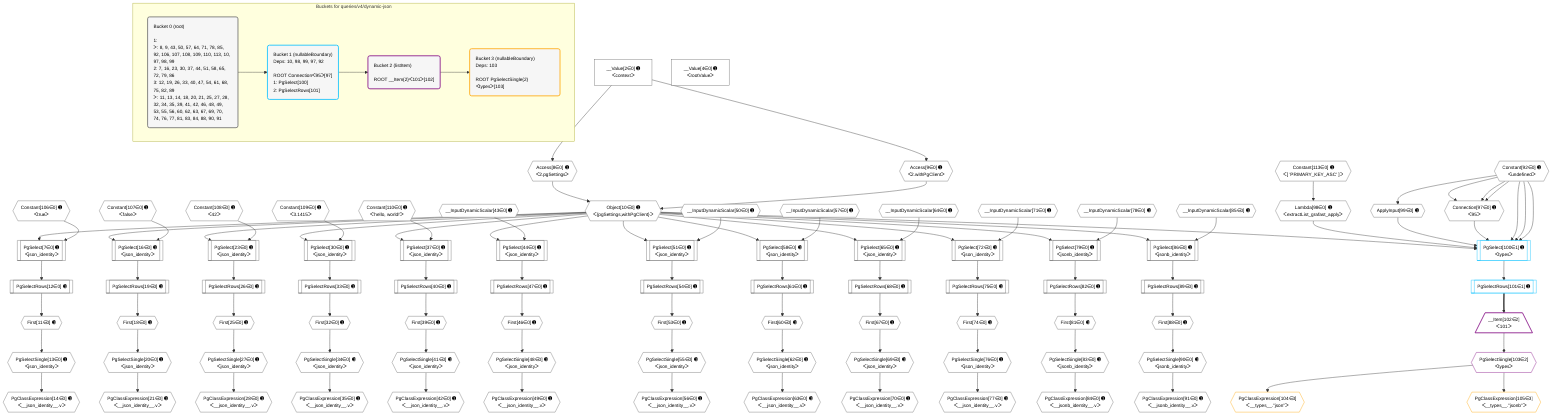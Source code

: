 %%{init: {'themeVariables': { 'fontSize': '12px'}}}%%
graph TD
    classDef path fill:#eee,stroke:#000,color:#000
    classDef plan fill:#fff,stroke-width:1px,color:#000
    classDef itemplan fill:#fff,stroke-width:2px,color:#000
    classDef unbatchedplan fill:#dff,stroke-width:1px,color:#000
    classDef sideeffectplan fill:#fcc,stroke-width:2px,color:#000
    classDef bucket fill:#f6f6f6,color:#000,stroke-width:2px,text-align:left


    %% plan dependencies
    Connection97{{"Connection[97∈0] ➊<br />ᐸ95ᐳ"}}:::plan
    Constant92{{"Constant[92∈0] ➊<br />ᐸundefinedᐳ"}}:::plan
    Constant92 & Constant92 & Constant92 --> Connection97
    PgSelect7[["PgSelect[7∈0] ➊<br />ᐸjson_identityᐳ"]]:::plan
    Object10{{"Object[10∈0] ➊<br />ᐸ{pgSettings,withPgClient}ᐳ"}}:::plan
    Constant106{{"Constant[106∈0] ➊<br />ᐸtrueᐳ"}}:::plan
    Object10 & Constant106 --> PgSelect7
    Access8{{"Access[8∈0] ➊<br />ᐸ2.pgSettingsᐳ"}}:::plan
    Access9{{"Access[9∈0] ➊<br />ᐸ2.withPgClientᐳ"}}:::plan
    Access8 & Access9 --> Object10
    PgSelect16[["PgSelect[16∈0] ➊<br />ᐸjson_identityᐳ"]]:::plan
    Constant107{{"Constant[107∈0] ➊<br />ᐸfalseᐳ"}}:::plan
    Object10 & Constant107 --> PgSelect16
    PgSelect23[["PgSelect[23∈0] ➊<br />ᐸjson_identityᐳ"]]:::plan
    Constant108{{"Constant[108∈0] ➊<br />ᐸ42ᐳ"}}:::plan
    Object10 & Constant108 --> PgSelect23
    PgSelect30[["PgSelect[30∈0] ➊<br />ᐸjson_identityᐳ"]]:::plan
    Constant109{{"Constant[109∈0] ➊<br />ᐸ3.1415ᐳ"}}:::plan
    Object10 & Constant109 --> PgSelect30
    PgSelect37[["PgSelect[37∈0] ➊<br />ᐸjson_identityᐳ"]]:::plan
    Constant110{{"Constant[110∈0] ➊<br />ᐸ'hello, world!'ᐳ"}}:::plan
    Object10 & Constant110 --> PgSelect37
    PgSelect44[["PgSelect[44∈0] ➊<br />ᐸjson_identityᐳ"]]:::plan
    __InputDynamicScalar43{{"__InputDynamicScalar[43∈0] ➊"}}:::plan
    Object10 & __InputDynamicScalar43 --> PgSelect44
    PgSelect51[["PgSelect[51∈0] ➊<br />ᐸjson_identityᐳ"]]:::plan
    __InputDynamicScalar50{{"__InputDynamicScalar[50∈0] ➊"}}:::plan
    Object10 & __InputDynamicScalar50 --> PgSelect51
    PgSelect58[["PgSelect[58∈0] ➊<br />ᐸjson_identityᐳ"]]:::plan
    __InputDynamicScalar57{{"__InputDynamicScalar[57∈0] ➊"}}:::plan
    Object10 & __InputDynamicScalar57 --> PgSelect58
    PgSelect65[["PgSelect[65∈0] ➊<br />ᐸjson_identityᐳ"]]:::plan
    __InputDynamicScalar64{{"__InputDynamicScalar[64∈0] ➊"}}:::plan
    Object10 & __InputDynamicScalar64 --> PgSelect65
    PgSelect72[["PgSelect[72∈0] ➊<br />ᐸjson_identityᐳ"]]:::plan
    __InputDynamicScalar71{{"__InputDynamicScalar[71∈0] ➊"}}:::plan
    Object10 & __InputDynamicScalar71 --> PgSelect72
    PgSelect79[["PgSelect[79∈0] ➊<br />ᐸjsonb_identityᐳ"]]:::plan
    __InputDynamicScalar78{{"__InputDynamicScalar[78∈0] ➊"}}:::plan
    Object10 & __InputDynamicScalar78 --> PgSelect79
    PgSelect86[["PgSelect[86∈0] ➊<br />ᐸjsonb_identityᐳ"]]:::plan
    __InputDynamicScalar85{{"__InputDynamicScalar[85∈0] ➊"}}:::plan
    Object10 & __InputDynamicScalar85 --> PgSelect86
    __Value2["__Value[2∈0] ➊<br />ᐸcontextᐳ"]:::plan
    __Value2 --> Access8
    __Value2 --> Access9
    First11{{"First[11∈0] ➊"}}:::plan
    PgSelectRows12[["PgSelectRows[12∈0] ➊"]]:::plan
    PgSelectRows12 --> First11
    PgSelect7 --> PgSelectRows12
    PgSelectSingle13{{"PgSelectSingle[13∈0] ➊<br />ᐸjson_identityᐳ"}}:::plan
    First11 --> PgSelectSingle13
    PgClassExpression14{{"PgClassExpression[14∈0] ➊<br />ᐸ__json_identity__.vᐳ"}}:::plan
    PgSelectSingle13 --> PgClassExpression14
    First18{{"First[18∈0] ➊"}}:::plan
    PgSelectRows19[["PgSelectRows[19∈0] ➊"]]:::plan
    PgSelectRows19 --> First18
    PgSelect16 --> PgSelectRows19
    PgSelectSingle20{{"PgSelectSingle[20∈0] ➊<br />ᐸjson_identityᐳ"}}:::plan
    First18 --> PgSelectSingle20
    PgClassExpression21{{"PgClassExpression[21∈0] ➊<br />ᐸ__json_identity__.vᐳ"}}:::plan
    PgSelectSingle20 --> PgClassExpression21
    First25{{"First[25∈0] ➊"}}:::plan
    PgSelectRows26[["PgSelectRows[26∈0] ➊"]]:::plan
    PgSelectRows26 --> First25
    PgSelect23 --> PgSelectRows26
    PgSelectSingle27{{"PgSelectSingle[27∈0] ➊<br />ᐸjson_identityᐳ"}}:::plan
    First25 --> PgSelectSingle27
    PgClassExpression28{{"PgClassExpression[28∈0] ➊<br />ᐸ__json_identity__.vᐳ"}}:::plan
    PgSelectSingle27 --> PgClassExpression28
    First32{{"First[32∈0] ➊"}}:::plan
    PgSelectRows33[["PgSelectRows[33∈0] ➊"]]:::plan
    PgSelectRows33 --> First32
    PgSelect30 --> PgSelectRows33
    PgSelectSingle34{{"PgSelectSingle[34∈0] ➊<br />ᐸjson_identityᐳ"}}:::plan
    First32 --> PgSelectSingle34
    PgClassExpression35{{"PgClassExpression[35∈0] ➊<br />ᐸ__json_identity__.vᐳ"}}:::plan
    PgSelectSingle34 --> PgClassExpression35
    First39{{"First[39∈0] ➊"}}:::plan
    PgSelectRows40[["PgSelectRows[40∈0] ➊"]]:::plan
    PgSelectRows40 --> First39
    PgSelect37 --> PgSelectRows40
    PgSelectSingle41{{"PgSelectSingle[41∈0] ➊<br />ᐸjson_identityᐳ"}}:::plan
    First39 --> PgSelectSingle41
    PgClassExpression42{{"PgClassExpression[42∈0] ➊<br />ᐸ__json_identity__.vᐳ"}}:::plan
    PgSelectSingle41 --> PgClassExpression42
    First46{{"First[46∈0] ➊"}}:::plan
    PgSelectRows47[["PgSelectRows[47∈0] ➊"]]:::plan
    PgSelectRows47 --> First46
    PgSelect44 --> PgSelectRows47
    PgSelectSingle48{{"PgSelectSingle[48∈0] ➊<br />ᐸjson_identityᐳ"}}:::plan
    First46 --> PgSelectSingle48
    PgClassExpression49{{"PgClassExpression[49∈0] ➊<br />ᐸ__json_identity__.vᐳ"}}:::plan
    PgSelectSingle48 --> PgClassExpression49
    First53{{"First[53∈0] ➊"}}:::plan
    PgSelectRows54[["PgSelectRows[54∈0] ➊"]]:::plan
    PgSelectRows54 --> First53
    PgSelect51 --> PgSelectRows54
    PgSelectSingle55{{"PgSelectSingle[55∈0] ➊<br />ᐸjson_identityᐳ"}}:::plan
    First53 --> PgSelectSingle55
    PgClassExpression56{{"PgClassExpression[56∈0] ➊<br />ᐸ__json_identity__.vᐳ"}}:::plan
    PgSelectSingle55 --> PgClassExpression56
    First60{{"First[60∈0] ➊"}}:::plan
    PgSelectRows61[["PgSelectRows[61∈0] ➊"]]:::plan
    PgSelectRows61 --> First60
    PgSelect58 --> PgSelectRows61
    PgSelectSingle62{{"PgSelectSingle[62∈0] ➊<br />ᐸjson_identityᐳ"}}:::plan
    First60 --> PgSelectSingle62
    PgClassExpression63{{"PgClassExpression[63∈0] ➊<br />ᐸ__json_identity__.vᐳ"}}:::plan
    PgSelectSingle62 --> PgClassExpression63
    First67{{"First[67∈0] ➊"}}:::plan
    PgSelectRows68[["PgSelectRows[68∈0] ➊"]]:::plan
    PgSelectRows68 --> First67
    PgSelect65 --> PgSelectRows68
    PgSelectSingle69{{"PgSelectSingle[69∈0] ➊<br />ᐸjson_identityᐳ"}}:::plan
    First67 --> PgSelectSingle69
    PgClassExpression70{{"PgClassExpression[70∈0] ➊<br />ᐸ__json_identity__.vᐳ"}}:::plan
    PgSelectSingle69 --> PgClassExpression70
    First74{{"First[74∈0] ➊"}}:::plan
    PgSelectRows75[["PgSelectRows[75∈0] ➊"]]:::plan
    PgSelectRows75 --> First74
    PgSelect72 --> PgSelectRows75
    PgSelectSingle76{{"PgSelectSingle[76∈0] ➊<br />ᐸjson_identityᐳ"}}:::plan
    First74 --> PgSelectSingle76
    PgClassExpression77{{"PgClassExpression[77∈0] ➊<br />ᐸ__json_identity__.vᐳ"}}:::plan
    PgSelectSingle76 --> PgClassExpression77
    First81{{"First[81∈0] ➊"}}:::plan
    PgSelectRows82[["PgSelectRows[82∈0] ➊"]]:::plan
    PgSelectRows82 --> First81
    PgSelect79 --> PgSelectRows82
    PgSelectSingle83{{"PgSelectSingle[83∈0] ➊<br />ᐸjsonb_identityᐳ"}}:::plan
    First81 --> PgSelectSingle83
    PgClassExpression84{{"PgClassExpression[84∈0] ➊<br />ᐸ__jsonb_identity__.vᐳ"}}:::plan
    PgSelectSingle83 --> PgClassExpression84
    First88{{"First[88∈0] ➊"}}:::plan
    PgSelectRows89[["PgSelectRows[89∈0] ➊"]]:::plan
    PgSelectRows89 --> First88
    PgSelect86 --> PgSelectRows89
    PgSelectSingle90{{"PgSelectSingle[90∈0] ➊<br />ᐸjsonb_identityᐳ"}}:::plan
    First88 --> PgSelectSingle90
    PgClassExpression91{{"PgClassExpression[91∈0] ➊<br />ᐸ__jsonb_identity__.vᐳ"}}:::plan
    PgSelectSingle90 --> PgClassExpression91
    Lambda98{{"Lambda[98∈0] ➊<br />ᐸextractList_grafast_applyᐳ"}}:::plan
    Constant113{{"Constant[113∈0] ➊<br />ᐸ[ 'PRIMARY_KEY_ASC' ]ᐳ"}}:::plan
    Constant113 --> Lambda98
    ApplyInput99{{"ApplyInput[99∈0] ➊"}}:::plan
    Constant92 --> ApplyInput99
    __Value4["__Value[4∈0] ➊<br />ᐸrootValueᐳ"]:::plan
    PgSelect100[["PgSelect[100∈1] ➊<br />ᐸtypesᐳ"]]:::plan
    Object10 & Lambda98 & ApplyInput99 & Connection97 & Constant92 & Constant92 & Constant92 --> PgSelect100
    PgSelectRows101[["PgSelectRows[101∈1] ➊"]]:::plan
    PgSelect100 --> PgSelectRows101
    __Item102[/"__Item[102∈2]<br />ᐸ101ᐳ"\]:::itemplan
    PgSelectRows101 ==> __Item102
    PgSelectSingle103{{"PgSelectSingle[103∈2]<br />ᐸtypesᐳ"}}:::plan
    __Item102 --> PgSelectSingle103
    PgClassExpression104{{"PgClassExpression[104∈3]<br />ᐸ__types__.”json”ᐳ"}}:::plan
    PgSelectSingle103 --> PgClassExpression104
    PgClassExpression105{{"PgClassExpression[105∈3]<br />ᐸ__types__.”jsonb”ᐳ"}}:::plan
    PgSelectSingle103 --> PgClassExpression105

    %% define steps

    subgraph "Buckets for queries/v4/dynamic-json"
    Bucket0("Bucket 0 (root)<br /><br />1: <br />ᐳ: 8, 9, 43, 50, 57, 64, 71, 78, 85, 92, 106, 107, 108, 109, 110, 113, 10, 97, 98, 99<br />2: 7, 16, 23, 30, 37, 44, 51, 58, 65, 72, 79, 86<br />3: 12, 19, 26, 33, 40, 47, 54, 61, 68, 75, 82, 89<br />ᐳ: 11, 13, 14, 18, 20, 21, 25, 27, 28, 32, 34, 35, 39, 41, 42, 46, 48, 49, 53, 55, 56, 60, 62, 63, 67, 69, 70, 74, 76, 77, 81, 83, 84, 88, 90, 91"):::bucket
    classDef bucket0 stroke:#696969
    class Bucket0,__Value2,__Value4,PgSelect7,Access8,Access9,Object10,First11,PgSelectRows12,PgSelectSingle13,PgClassExpression14,PgSelect16,First18,PgSelectRows19,PgSelectSingle20,PgClassExpression21,PgSelect23,First25,PgSelectRows26,PgSelectSingle27,PgClassExpression28,PgSelect30,First32,PgSelectRows33,PgSelectSingle34,PgClassExpression35,PgSelect37,First39,PgSelectRows40,PgSelectSingle41,PgClassExpression42,__InputDynamicScalar43,PgSelect44,First46,PgSelectRows47,PgSelectSingle48,PgClassExpression49,__InputDynamicScalar50,PgSelect51,First53,PgSelectRows54,PgSelectSingle55,PgClassExpression56,__InputDynamicScalar57,PgSelect58,First60,PgSelectRows61,PgSelectSingle62,PgClassExpression63,__InputDynamicScalar64,PgSelect65,First67,PgSelectRows68,PgSelectSingle69,PgClassExpression70,__InputDynamicScalar71,PgSelect72,First74,PgSelectRows75,PgSelectSingle76,PgClassExpression77,__InputDynamicScalar78,PgSelect79,First81,PgSelectRows82,PgSelectSingle83,PgClassExpression84,__InputDynamicScalar85,PgSelect86,First88,PgSelectRows89,PgSelectSingle90,PgClassExpression91,Constant92,Connection97,Lambda98,ApplyInput99,Constant106,Constant107,Constant108,Constant109,Constant110,Constant113 bucket0
    Bucket1("Bucket 1 (nullableBoundary)<br />Deps: 10, 98, 99, 97, 92<br /><br />ROOT Connectionᐸ95ᐳ[97]<br />1: PgSelect[100]<br />2: PgSelectRows[101]"):::bucket
    classDef bucket1 stroke:#00bfff
    class Bucket1,PgSelect100,PgSelectRows101 bucket1
    Bucket2("Bucket 2 (listItem)<br /><br />ROOT __Item{2}ᐸ101ᐳ[102]"):::bucket
    classDef bucket2 stroke:#7f007f
    class Bucket2,__Item102,PgSelectSingle103 bucket2
    Bucket3("Bucket 3 (nullableBoundary)<br />Deps: 103<br /><br />ROOT PgSelectSingle{2}ᐸtypesᐳ[103]"):::bucket
    classDef bucket3 stroke:#ffa500
    class Bucket3,PgClassExpression104,PgClassExpression105 bucket3
    Bucket0 --> Bucket1
    Bucket1 --> Bucket2
    Bucket2 --> Bucket3
    end